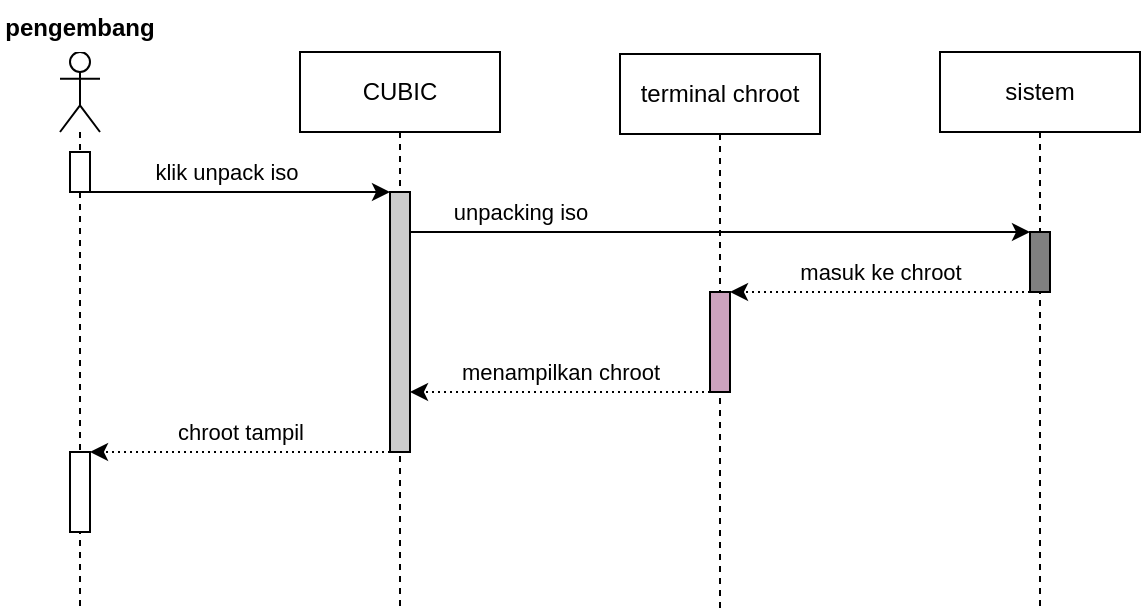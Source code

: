 <mxfile version="20.0.4" type="device"><diagram id="kgpKYQtTHZ0yAKxKKP6v" name="Page-1"><mxGraphModel dx="723" dy="378" grid="1" gridSize="10" guides="1" tooltips="1" connect="1" arrows="1" fold="1" page="1" pageScale="1" pageWidth="850" pageHeight="1100" math="0" shadow="0"><root><mxCell id="0"/><mxCell id="1" parent="0"/><mxCell id="L6RwjCfro-L-nkftR91X-16" value="sistem" style="shape=umlLifeline;perimeter=lifelinePerimeter;whiteSpace=wrap;html=1;container=1;collapsible=0;recursiveResize=0;outlineConnect=0;" parent="1" vertex="1"><mxGeometry x="470" y="80" width="100" height="280" as="geometry"/></mxCell><mxCell id="L6RwjCfro-L-nkftR91X-27" value="" style="html=1;points=[];perimeter=orthogonalPerimeter;fillColor=#808080;" parent="L6RwjCfro-L-nkftR91X-16" vertex="1"><mxGeometry x="45" y="90" width="10" height="30" as="geometry"/></mxCell><mxCell id="L6RwjCfro-L-nkftR91X-18" value="terminal chroot" style="shape=umlLifeline;perimeter=lifelinePerimeter;whiteSpace=wrap;html=1;container=1;collapsible=0;recursiveResize=0;outlineConnect=0;" parent="1" vertex="1"><mxGeometry x="310" y="81" width="100" height="279" as="geometry"/></mxCell><mxCell id="L6RwjCfro-L-nkftR91X-30" value="" style="html=1;points=[];perimeter=orthogonalPerimeter;fillColor=#CDA2BE;" parent="L6RwjCfro-L-nkftR91X-18" vertex="1"><mxGeometry x="45" y="119" width="10" height="50" as="geometry"/></mxCell><mxCell id="L6RwjCfro-L-nkftR91X-21" value="" style="shape=umlLifeline;participant=umlActor;perimeter=lifelinePerimeter;whiteSpace=wrap;html=1;container=1;collapsible=0;recursiveResize=0;verticalAlign=top;spacingTop=36;outlineConnect=0;" parent="1" vertex="1"><mxGeometry x="30" y="80" width="20" height="280" as="geometry"/></mxCell><mxCell id="L6RwjCfro-L-nkftR91X-23" value="" style="html=1;points=[];perimeter=orthogonalPerimeter;" parent="L6RwjCfro-L-nkftR91X-21" vertex="1"><mxGeometry x="5" y="50" width="10" height="20" as="geometry"/></mxCell><mxCell id="L6RwjCfro-L-nkftR91X-32" value="" style="html=1;points=[];perimeter=orthogonalPerimeter;" parent="L6RwjCfro-L-nkftR91X-21" vertex="1"><mxGeometry x="5" y="200" width="10" height="40" as="geometry"/></mxCell><mxCell id="L6RwjCfro-L-nkftR91X-24" value="CUBIC" style="shape=umlLifeline;perimeter=lifelinePerimeter;whiteSpace=wrap;html=1;container=1;collapsible=0;recursiveResize=0;outlineConnect=0;" parent="1" vertex="1"><mxGeometry x="150" y="80" width="100" height="280" as="geometry"/></mxCell><mxCell id="L6RwjCfro-L-nkftR91X-25" value="" style="html=1;points=[];perimeter=orthogonalPerimeter;fillColor=#CCCCCC;" parent="L6RwjCfro-L-nkftR91X-24" vertex="1"><mxGeometry x="45" y="70" width="10" height="130" as="geometry"/></mxCell><mxCell id="L6RwjCfro-L-nkftR91X-26" value="klik unpack iso" style="edgeStyle=orthogonalEdgeStyle;rounded=0;orthogonalLoop=1;jettySize=auto;html=1;" parent="1" source="L6RwjCfro-L-nkftR91X-23" target="L6RwjCfro-L-nkftR91X-25" edge="1"><mxGeometry x="-0.1" y="10" relative="1" as="geometry"><Array as="points"><mxPoint x="150" y="150"/><mxPoint x="150" y="150"/></Array><mxPoint as="offset"/></mxGeometry></mxCell><mxCell id="L6RwjCfro-L-nkftR91X-28" value="unpacking iso" style="edgeStyle=orthogonalEdgeStyle;rounded=0;orthogonalLoop=1;jettySize=auto;html=1;" parent="1" source="L6RwjCfro-L-nkftR91X-25" target="L6RwjCfro-L-nkftR91X-27" edge="1"><mxGeometry x="-0.645" y="10" relative="1" as="geometry"><Array as="points"><mxPoint x="280" y="170"/><mxPoint x="280" y="170"/></Array><mxPoint as="offset"/></mxGeometry></mxCell><mxCell id="L6RwjCfro-L-nkftR91X-31" value="masuk ke chroot" style="edgeStyle=orthogonalEdgeStyle;rounded=0;orthogonalLoop=1;jettySize=auto;html=1;dashed=1;dashPattern=1 2;" parent="1" source="L6RwjCfro-L-nkftR91X-27" target="L6RwjCfro-L-nkftR91X-30" edge="1"><mxGeometry x="-0.001" y="-10" relative="1" as="geometry"><Array as="points"><mxPoint x="480" y="200"/><mxPoint x="480" y="200"/></Array><mxPoint as="offset"/></mxGeometry></mxCell><mxCell id="L6RwjCfro-L-nkftR91X-37" value="menampilkan chroot" style="edgeStyle=orthogonalEdgeStyle;rounded=0;orthogonalLoop=1;jettySize=auto;html=1;dashed=1;dashPattern=1 2;" parent="1" source="L6RwjCfro-L-nkftR91X-30" target="L6RwjCfro-L-nkftR91X-25" edge="1"><mxGeometry y="-10" relative="1" as="geometry"><Array as="points"><mxPoint x="320" y="250"/><mxPoint x="320" y="250"/></Array><mxPoint as="offset"/></mxGeometry></mxCell><mxCell id="L6RwjCfro-L-nkftR91X-39" value="chroot tampil" style="edgeStyle=orthogonalEdgeStyle;rounded=0;orthogonalLoop=1;jettySize=auto;html=1;dashed=1;dashPattern=1 2;" parent="1" source="L6RwjCfro-L-nkftR91X-25" target="L6RwjCfro-L-nkftR91X-32" edge="1"><mxGeometry y="-10" relative="1" as="geometry"><Array as="points"><mxPoint x="160" y="280"/><mxPoint x="160" y="280"/></Array><mxPoint as="offset"/></mxGeometry></mxCell><mxCell id="EqsTCotZzorYlxgUd4TW-2" value="pengembang" style="text;align=center;fontStyle=1;verticalAlign=middle;spacingLeft=3;spacingRight=3;strokeColor=none;rotatable=0;points=[[0,0.5],[1,0.5]];portConstraint=eastwest;fillColor=#FFFFFF;" vertex="1" parent="1"><mxGeometry y="54" width="80" height="26" as="geometry"/></mxCell></root></mxGraphModel></diagram></mxfile>